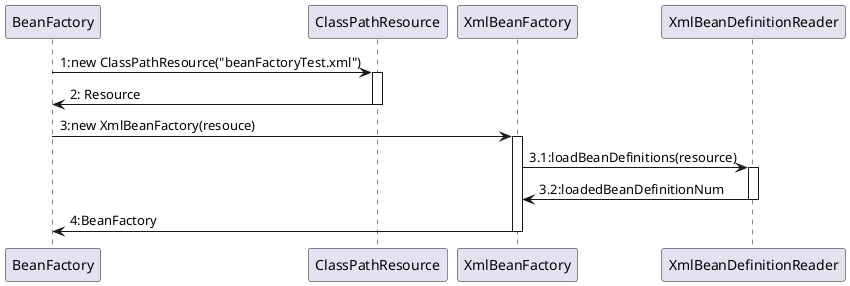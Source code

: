 @startuml

BeanFactory -> ClassPathResource:1:new ClassPathResource("beanFactoryTest.xml")
activate ClassPathResource
ClassPathResource -> BeanFactory: 2: Resource
deactivate ClassPathResource

BeanFactory -> XmlBeanFactory:3:new XmlBeanFactory(resouce)
activate XmlBeanFactory
XmlBeanFactory -> XmlBeanDefinitionReader:3.1:loadBeanDefinitions(resource)
activate XmlBeanDefinitionReader
XmlBeanDefinitionReader -> XmlBeanFactory:3.2:loadedBeanDefinitionNum
deactivate XmlBeanDefinitionReader
XmlBeanFactory -> BeanFactory:4:BeanFactory
deactivate XmlBeanFactory


@enduml